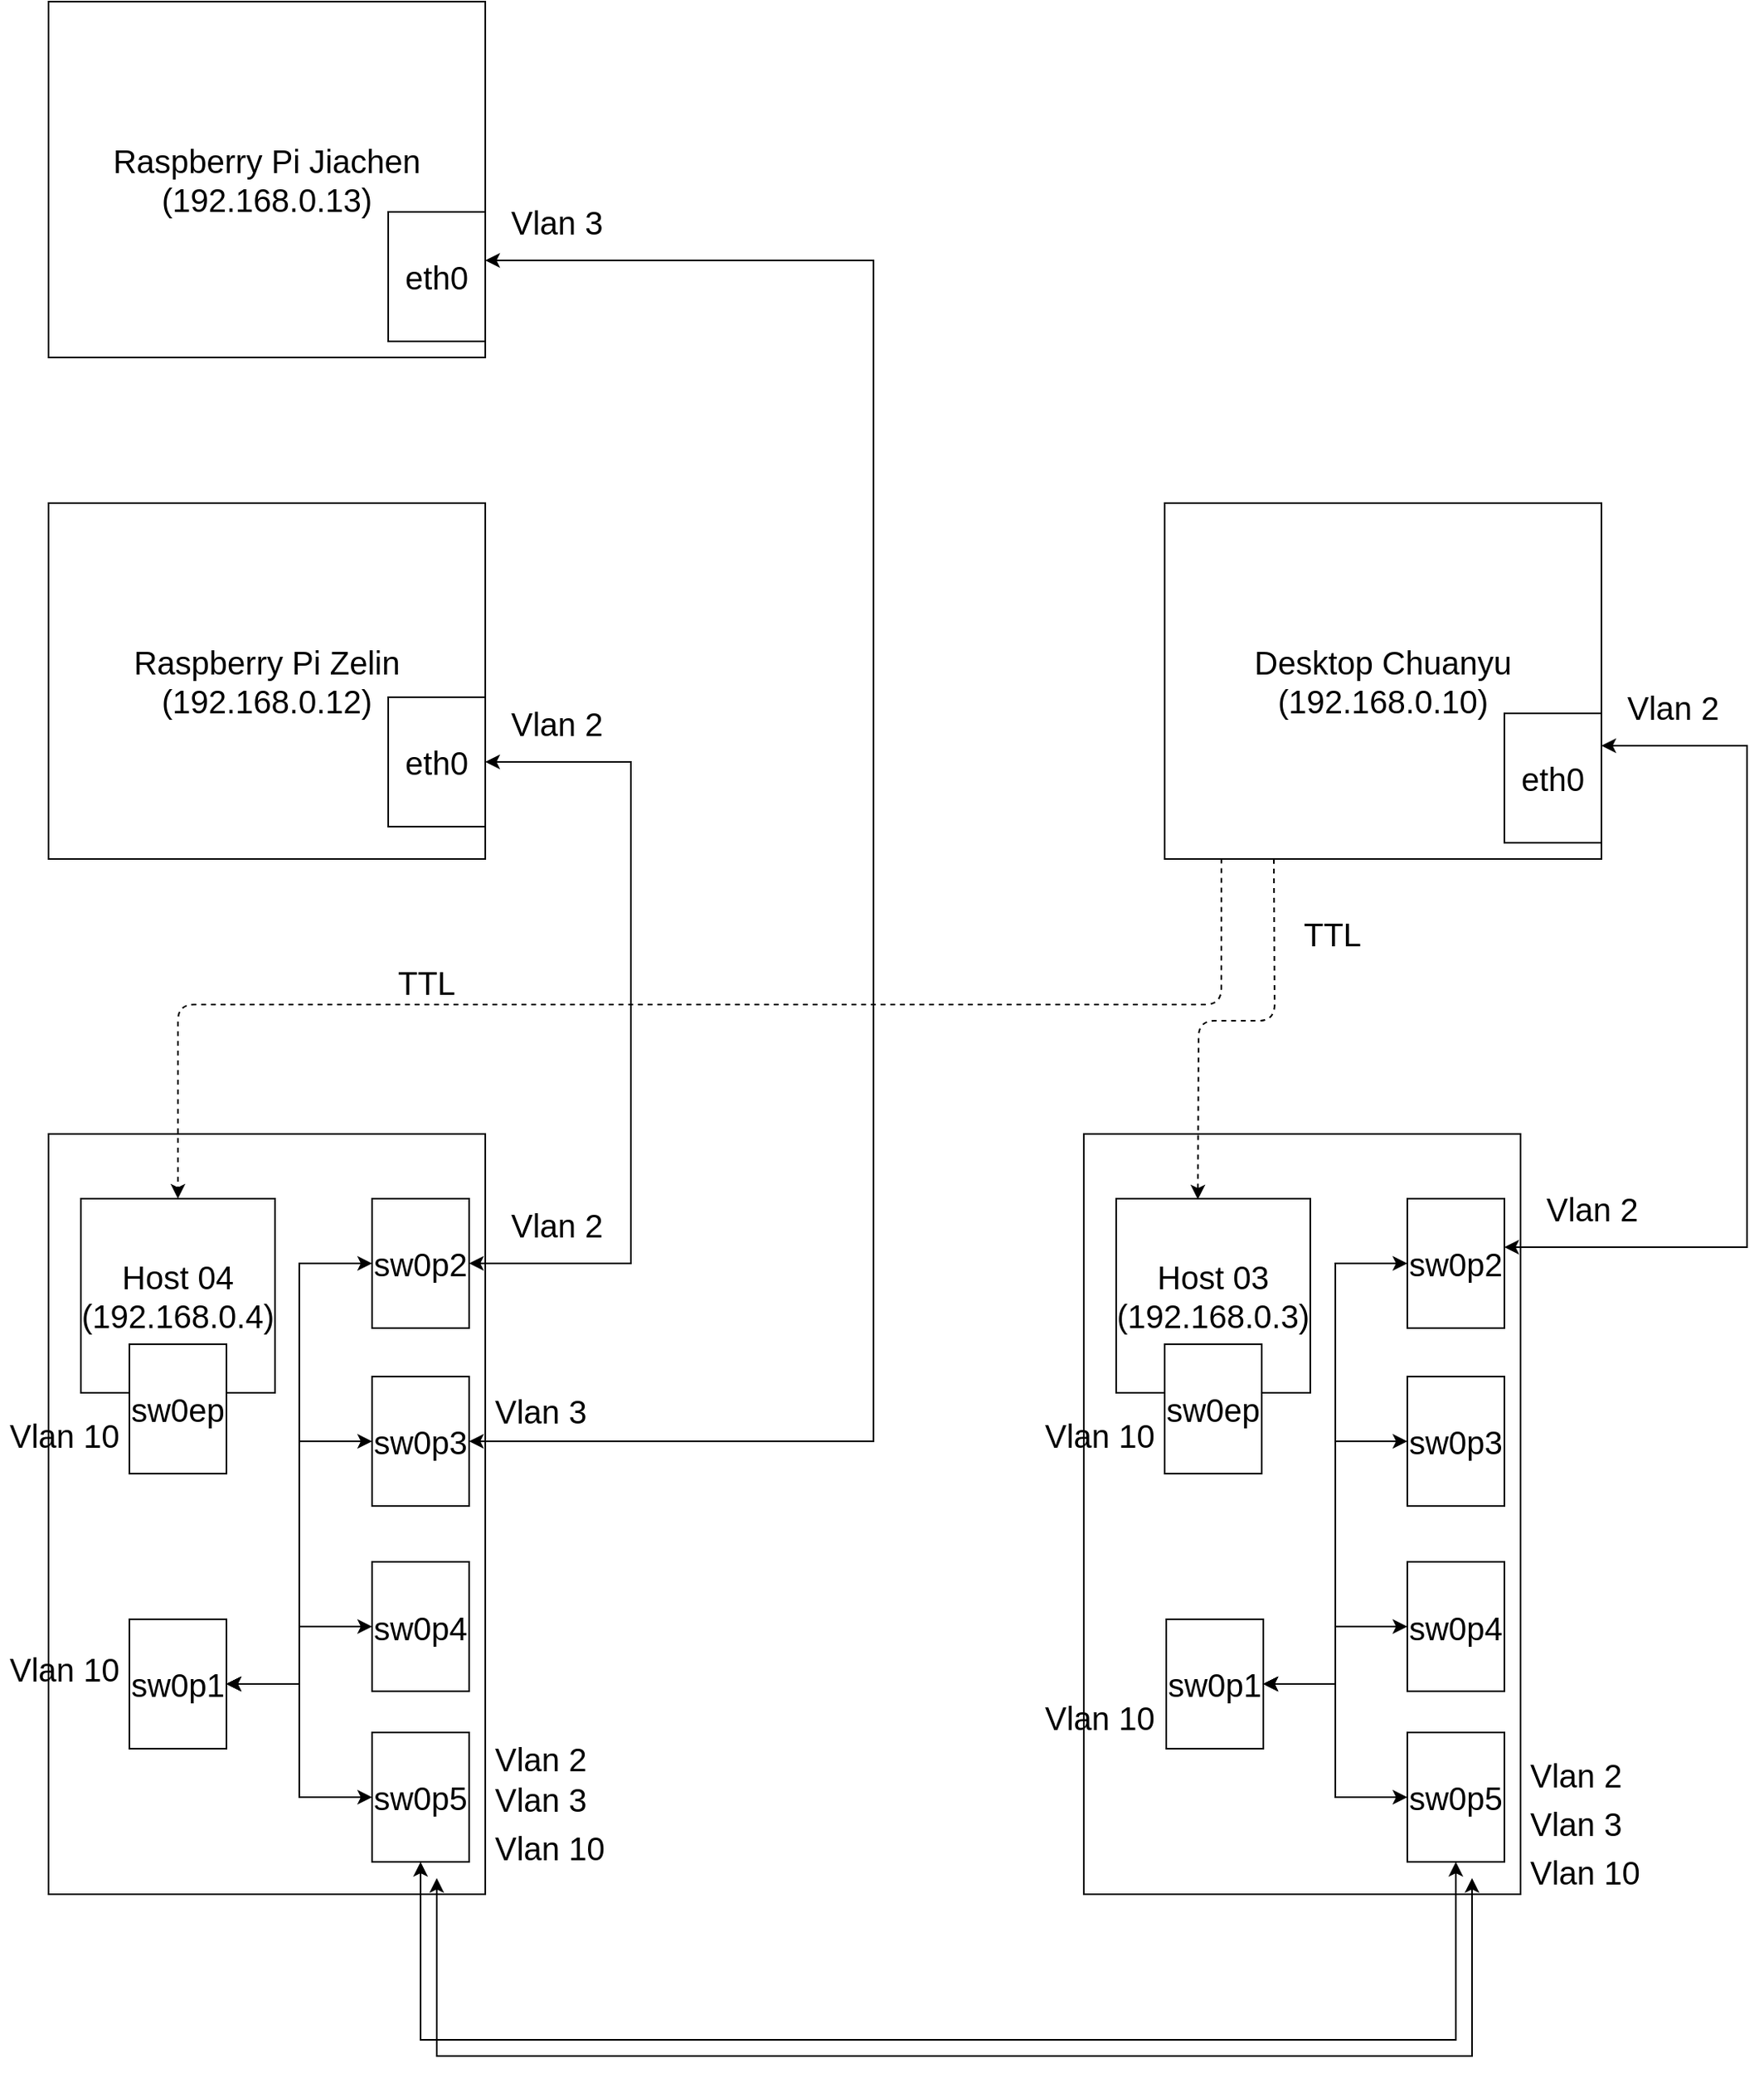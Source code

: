 <mxfile>
    <diagram id="-BH8OcxjieSGsIvLVNXB" name="Page-1">
        <mxGraphModel dx="1366" dy="3825" grid="1" gridSize="10" guides="1" tooltips="1" connect="1" arrows="1" fold="1" page="1" pageScale="1" pageWidth="827" pageHeight="1169" math="0" shadow="0">
            <root>
                <mxCell id="0"/>
                <mxCell id="1" parent="0"/>
                <mxCell id="_wlg6yeGCy82qZjoEV7s-1" value="" style="rounded=0;whiteSpace=wrap;html=1;" parent="1" vertex="1">
                    <mxGeometry x="70" y="280" width="270" height="470" as="geometry"/>
                </mxCell>
                <mxCell id="_wlg6yeGCy82qZjoEV7s-4" value="Host 04&lt;br&gt;(192.168.0.4)" style="whiteSpace=wrap;html=1;aspect=fixed;fontSize=20;" parent="1" vertex="1">
                    <mxGeometry x="90" y="320" width="120" height="120" as="geometry"/>
                </mxCell>
                <mxCell id="_wlg6yeGCy82qZjoEV7s-5" value="sw0p2" style="rounded=0;whiteSpace=wrap;html=1;fontSize=20;" parent="1" vertex="1">
                    <mxGeometry x="270" y="320" width="60" height="80" as="geometry"/>
                </mxCell>
                <mxCell id="_wlg6yeGCy82qZjoEV7s-6" value="sw0p3" style="rounded=0;whiteSpace=wrap;html=1;fontSize=20;" parent="1" vertex="1">
                    <mxGeometry x="270" y="430" width="60" height="80" as="geometry"/>
                </mxCell>
                <mxCell id="_wlg6yeGCy82qZjoEV7s-7" value="sw0p4" style="rounded=0;whiteSpace=wrap;html=1;fontSize=20;" parent="1" vertex="1">
                    <mxGeometry x="270" y="544.5" width="60" height="80" as="geometry"/>
                </mxCell>
                <mxCell id="_wlg6yeGCy82qZjoEV7s-8" value="&lt;span&gt;sw0p5&lt;/span&gt;" style="rounded=0;whiteSpace=wrap;html=1;fontSize=20;" parent="1" vertex="1">
                    <mxGeometry x="270" y="650" width="60" height="80" as="geometry"/>
                </mxCell>
                <mxCell id="_wlg6yeGCy82qZjoEV7s-9" value="sw0ep" style="rounded=0;whiteSpace=wrap;html=1;fontSize=20;" parent="1" vertex="1">
                    <mxGeometry x="120" y="410" width="60" height="80" as="geometry"/>
                </mxCell>
                <mxCell id="_wlg6yeGCy82qZjoEV7s-16" style="edgeStyle=orthogonalEdgeStyle;rounded=0;orthogonalLoop=1;jettySize=auto;html=1;entryX=0;entryY=0.5;entryDx=0;entryDy=0;fontSize=20;startArrow=classic;startFill=1;" parent="1" source="_wlg6yeGCy82qZjoEV7s-11" target="_wlg6yeGCy82qZjoEV7s-7" edge="1">
                    <mxGeometry relative="1" as="geometry"/>
                </mxCell>
                <mxCell id="_wlg6yeGCy82qZjoEV7s-17" style="edgeStyle=orthogonalEdgeStyle;rounded=0;orthogonalLoop=1;jettySize=auto;html=1;entryX=0;entryY=0.5;entryDx=0;entryDy=0;fontSize=20;startArrow=classic;startFill=1;" parent="1" source="_wlg6yeGCy82qZjoEV7s-11" target="_wlg6yeGCy82qZjoEV7s-6" edge="1">
                    <mxGeometry relative="1" as="geometry"/>
                </mxCell>
                <mxCell id="_wlg6yeGCy82qZjoEV7s-18" style="edgeStyle=orthogonalEdgeStyle;rounded=0;orthogonalLoop=1;jettySize=auto;html=1;entryX=0;entryY=0.5;entryDx=0;entryDy=0;fontSize=20;startArrow=classic;startFill=1;" parent="1" source="_wlg6yeGCy82qZjoEV7s-11" target="_wlg6yeGCy82qZjoEV7s-5" edge="1">
                    <mxGeometry relative="1" as="geometry"/>
                </mxCell>
                <mxCell id="p7_vZT_z20xoLqCwWWB2-5" style="edgeStyle=orthogonalEdgeStyle;rounded=0;orthogonalLoop=1;jettySize=auto;html=1;entryX=0;entryY=0.5;entryDx=0;entryDy=0;startArrow=classic;startFill=1;strokeColor=#000000;" parent="1" source="_wlg6yeGCy82qZjoEV7s-11" target="_wlg6yeGCy82qZjoEV7s-8" edge="1">
                    <mxGeometry relative="1" as="geometry"/>
                </mxCell>
                <mxCell id="_wlg6yeGCy82qZjoEV7s-11" value="&lt;span&gt;sw0p1&lt;/span&gt;" style="rounded=0;whiteSpace=wrap;html=1;fontSize=20;" parent="1" vertex="1">
                    <mxGeometry x="120" y="580" width="60" height="80" as="geometry"/>
                </mxCell>
                <mxCell id="_wlg6yeGCy82qZjoEV7s-50" value="" style="rounded=0;whiteSpace=wrap;html=1;" parent="1" vertex="1">
                    <mxGeometry x="710" y="280" width="270" height="470" as="geometry"/>
                </mxCell>
                <mxCell id="_wlg6yeGCy82qZjoEV7s-51" value="Host 03&lt;br&gt;(192.168.0.3)" style="whiteSpace=wrap;html=1;aspect=fixed;fontSize=20;" parent="1" vertex="1">
                    <mxGeometry x="730" y="320" width="120" height="120" as="geometry"/>
                </mxCell>
                <mxCell id="_wlg6yeGCy82qZjoEV7s-52" value="sw0p2" style="rounded=0;whiteSpace=wrap;html=1;fontSize=20;" parent="1" vertex="1">
                    <mxGeometry x="910" y="320" width="60" height="80" as="geometry"/>
                </mxCell>
                <mxCell id="_wlg6yeGCy82qZjoEV7s-53" value="sw0p3" style="rounded=0;whiteSpace=wrap;html=1;fontSize=20;" parent="1" vertex="1">
                    <mxGeometry x="910" y="430" width="60" height="80" as="geometry"/>
                </mxCell>
                <mxCell id="_wlg6yeGCy82qZjoEV7s-54" value="sw0p4" style="rounded=0;whiteSpace=wrap;html=1;fontSize=20;" parent="1" vertex="1">
                    <mxGeometry x="910" y="544.5" width="60" height="80" as="geometry"/>
                </mxCell>
                <mxCell id="_wlg6yeGCy82qZjoEV7s-55" value="sw0p5" style="rounded=0;whiteSpace=wrap;html=1;fontSize=20;" parent="1" vertex="1">
                    <mxGeometry x="910" y="650" width="60" height="80" as="geometry"/>
                </mxCell>
                <mxCell id="_wlg6yeGCy82qZjoEV7s-57" value="sw0ep" style="rounded=0;whiteSpace=wrap;html=1;fontSize=20;" parent="1" vertex="1">
                    <mxGeometry x="760" y="410" width="60" height="80" as="geometry"/>
                </mxCell>
                <mxCell id="_wlg6yeGCy82qZjoEV7s-59" style="edgeStyle=orthogonalEdgeStyle;rounded=0;orthogonalLoop=1;jettySize=auto;html=1;entryX=0;entryY=0.5;entryDx=0;entryDy=0;fontSize=20;startArrow=classic;startFill=1;strokeColor=#000000;" parent="1" source="_wlg6yeGCy82qZjoEV7s-62" target="_wlg6yeGCy82qZjoEV7s-54" edge="1">
                    <mxGeometry relative="1" as="geometry"/>
                </mxCell>
                <mxCell id="_wlg6yeGCy82qZjoEV7s-60" style="edgeStyle=orthogonalEdgeStyle;rounded=0;orthogonalLoop=1;jettySize=auto;html=1;entryX=0;entryY=0.5;entryDx=0;entryDy=0;fontSize=20;startArrow=classic;startFill=1;" parent="1" source="_wlg6yeGCy82qZjoEV7s-62" target="_wlg6yeGCy82qZjoEV7s-53" edge="1">
                    <mxGeometry relative="1" as="geometry"/>
                </mxCell>
                <mxCell id="_wlg6yeGCy82qZjoEV7s-61" style="edgeStyle=orthogonalEdgeStyle;rounded=0;orthogonalLoop=1;jettySize=auto;html=1;entryX=0;entryY=0.5;entryDx=0;entryDy=0;fontSize=20;startArrow=classic;startFill=1;" parent="1" source="_wlg6yeGCy82qZjoEV7s-62" target="_wlg6yeGCy82qZjoEV7s-52" edge="1">
                    <mxGeometry relative="1" as="geometry"/>
                </mxCell>
                <mxCell id="p7_vZT_z20xoLqCwWWB2-7" style="edgeStyle=orthogonalEdgeStyle;rounded=0;orthogonalLoop=1;jettySize=auto;html=1;entryX=0;entryY=0.5;entryDx=0;entryDy=0;startArrow=classic;startFill=1;strokeColor=#000000;" parent="1" source="_wlg6yeGCy82qZjoEV7s-62" target="_wlg6yeGCy82qZjoEV7s-55" edge="1">
                    <mxGeometry relative="1" as="geometry"/>
                </mxCell>
                <mxCell id="_wlg6yeGCy82qZjoEV7s-62" value="&lt;span&gt;sw0p1&lt;/span&gt;" style="rounded=0;whiteSpace=wrap;html=1;fontSize=20;" parent="1" vertex="1">
                    <mxGeometry x="761" y="580" width="60" height="80" as="geometry"/>
                </mxCell>
                <mxCell id="_wlg6yeGCy82qZjoEV7s-69" style="edgeStyle=orthogonalEdgeStyle;rounded=0;orthogonalLoop=1;jettySize=auto;html=1;fontSize=20;startArrow=classic;startFill=1;entryX=1;entryY=0.5;entryDx=0;entryDy=0;" parent="1" source="_wlg6yeGCy82qZjoEV7s-67" target="_wlg6yeGCy82qZjoEV7s-5" edge="1">
                    <mxGeometry relative="1" as="geometry">
                        <Array as="points">
                            <mxPoint x="430" y="50"/>
                            <mxPoint x="430" y="360"/>
                        </Array>
                    </mxGeometry>
                </mxCell>
                <mxCell id="6" style="edgeStyle=none;html=1;entryX=0.5;entryY=0;entryDx=0;entryDy=0;exitX=0.13;exitY=0.999;exitDx=0;exitDy=0;exitPerimeter=0;dashed=1;" parent="1" source="410AewlM3kjC0YQQjY2p-10" target="_wlg6yeGCy82qZjoEV7s-4" edge="1">
                    <mxGeometry relative="1" as="geometry">
                        <Array as="points">
                            <mxPoint x="795" y="200"/>
                            <mxPoint x="150" y="200"/>
                        </Array>
                    </mxGeometry>
                </mxCell>
                <mxCell id="7" style="edgeStyle=none;html=1;entryX=0.421;entryY=0.004;entryDx=0;entryDy=0;entryPerimeter=0;dashed=1;exitX=0.25;exitY=1;exitDx=0;exitDy=0;" parent="1" source="410AewlM3kjC0YQQjY2p-10" target="_wlg6yeGCy82qZjoEV7s-51" edge="1">
                    <mxGeometry relative="1" as="geometry">
                        <Array as="points">
                            <mxPoint x="828" y="210"/>
                            <mxPoint x="781" y="210"/>
                        </Array>
                    </mxGeometry>
                </mxCell>
                <mxCell id="_wlg6yeGCy82qZjoEV7s-67" value="Raspberry Pi Zelin&lt;br&gt;(192.168.0.12)" style="rounded=0;whiteSpace=wrap;html=1;fontSize=20;" parent="1" vertex="1">
                    <mxGeometry x="70" y="-110" width="270" height="220" as="geometry"/>
                </mxCell>
                <mxCell id="410AewlM3kjC0YQQjY2p-2" style="edgeStyle=orthogonalEdgeStyle;rounded=0;orthogonalLoop=1;jettySize=auto;html=1;entryX=1;entryY=0.5;entryDx=0;entryDy=0;startArrow=classic;startFill=1;" parent="1" source="_wlg6yeGCy82qZjoEV7s-68" target="_wlg6yeGCy82qZjoEV7s-6" edge="1">
                    <mxGeometry relative="1" as="geometry">
                        <Array as="points">
                            <mxPoint x="580" y="-260"/>
                            <mxPoint x="580" y="470"/>
                        </Array>
                    </mxGeometry>
                </mxCell>
                <mxCell id="_wlg6yeGCy82qZjoEV7s-68" value="Raspberry Pi Jiachen&lt;br&gt;(192.168.0.13)" style="rounded=0;whiteSpace=wrap;html=1;fontSize=20;" parent="1" vertex="1">
                    <mxGeometry x="70" y="-420" width="270" height="220" as="geometry"/>
                </mxCell>
                <mxCell id="_wlg6yeGCy82qZjoEV7s-75" value="Vlan 2" style="text;strokeColor=none;fillColor=none;align=left;verticalAlign=middle;spacingLeft=4;spacingRight=4;overflow=hidden;points=[[0,0.5],[1,0.5]];portConstraint=eastwest;rotatable=0;fontSize=20;" parent="1" vertex="1">
                    <mxGeometry x="350" y="10" width="80" height="30" as="geometry"/>
                </mxCell>
                <mxCell id="p7_vZT_z20xoLqCwWWB2-2" style="edgeStyle=orthogonalEdgeStyle;rounded=0;orthogonalLoop=1;jettySize=auto;html=1;entryX=0.5;entryY=1;entryDx=0;entryDy=0;startArrow=classic;startFill=1;" parent="1" source="_wlg6yeGCy82qZjoEV7s-8" target="_wlg6yeGCy82qZjoEV7s-55" edge="1">
                    <mxGeometry relative="1" as="geometry">
                        <Array as="points">
                            <mxPoint x="300" y="840"/>
                            <mxPoint x="940" y="840"/>
                        </Array>
                    </mxGeometry>
                </mxCell>
                <mxCell id="410AewlM3kjC0YQQjY2p-3" value="Vlan 3" style="text;strokeColor=none;fillColor=none;align=left;verticalAlign=middle;spacingLeft=4;spacingRight=4;overflow=hidden;points=[[0,0.5],[1,0.5]];portConstraint=eastwest;rotatable=0;fontSize=20;" parent="1" vertex="1">
                    <mxGeometry x="350" y="-300" width="80" height="30" as="geometry"/>
                </mxCell>
                <mxCell id="410AewlM3kjC0YQQjY2p-4" value="eth0" style="rounded=0;whiteSpace=wrap;html=1;fontSize=20;" parent="1" vertex="1">
                    <mxGeometry x="280" y="-290" width="60" height="80" as="geometry"/>
                </mxCell>
                <mxCell id="410AewlM3kjC0YQQjY2p-5" value="eth0" style="rounded=0;whiteSpace=wrap;html=1;fontSize=20;" parent="1" vertex="1">
                    <mxGeometry x="280" y="10" width="60" height="80" as="geometry"/>
                </mxCell>
                <mxCell id="410AewlM3kjC0YQQjY2p-6" value="Vlan 3" style="text;strokeColor=none;fillColor=none;align=left;verticalAlign=middle;spacingLeft=4;spacingRight=4;overflow=hidden;points=[[0,0.5],[1,0.5]];portConstraint=eastwest;rotatable=0;fontSize=20;" parent="1" vertex="1">
                    <mxGeometry x="340" y="435" width="80" height="30" as="geometry"/>
                </mxCell>
                <mxCell id="410AewlM3kjC0YQQjY2p-7" value="Vlan 2" style="text;strokeColor=none;fillColor=none;align=left;verticalAlign=middle;spacingLeft=4;spacingRight=4;overflow=hidden;points=[[0,0.5],[1,0.5]];portConstraint=eastwest;rotatable=0;fontSize=20;" parent="1" vertex="1">
                    <mxGeometry x="350" y="320" width="80" height="30" as="geometry"/>
                </mxCell>
                <mxCell id="410AewlM3kjC0YQQjY2p-10" value="Desktop Chuanyu&lt;br&gt;(192.168.0.10)" style="rounded=0;whiteSpace=wrap;html=1;fontSize=20;" parent="1" vertex="1">
                    <mxGeometry x="760" y="-110" width="270" height="220" as="geometry"/>
                </mxCell>
                <mxCell id="410AewlM3kjC0YQQjY2p-11" value="eth0" style="rounded=0;whiteSpace=wrap;html=1;fontSize=20;" parent="1" vertex="1">
                    <mxGeometry x="970" y="20" width="60" height="80" as="geometry"/>
                </mxCell>
                <mxCell id="410AewlM3kjC0YQQjY2p-12" style="edgeStyle=orthogonalEdgeStyle;rounded=0;orthogonalLoop=1;jettySize=auto;html=1;fontSize=20;startArrow=classic;startFill=1;entryX=1;entryY=0.375;entryDx=0;entryDy=0;entryPerimeter=0;" parent="1" target="_wlg6yeGCy82qZjoEV7s-52" edge="1">
                    <mxGeometry relative="1" as="geometry">
                        <Array as="points">
                            <mxPoint x="1120" y="40"/>
                            <mxPoint x="1120" y="350"/>
                        </Array>
                        <mxPoint x="1030" y="40" as="sourcePoint"/>
                        <mxPoint x="1020" y="350" as="targetPoint"/>
                    </mxGeometry>
                </mxCell>
                <mxCell id="410AewlM3kjC0YQQjY2p-15" value="Vlan 2" style="text;strokeColor=none;fillColor=none;align=left;verticalAlign=middle;spacingLeft=4;spacingRight=4;overflow=hidden;points=[[0,0.5],[1,0.5]];portConstraint=eastwest;rotatable=0;fontSize=20;" parent="1" vertex="1">
                    <mxGeometry x="1040" width="80" height="30" as="geometry"/>
                </mxCell>
                <mxCell id="410AewlM3kjC0YQQjY2p-16" value="Vlan 2" style="text;strokeColor=none;fillColor=none;align=left;verticalAlign=middle;spacingLeft=4;spacingRight=4;overflow=hidden;points=[[0,0.5],[1,0.5]];portConstraint=eastwest;rotatable=0;fontSize=20;" parent="1" vertex="1">
                    <mxGeometry x="990" y="310" width="80" height="30" as="geometry"/>
                </mxCell>
                <mxCell id="410AewlM3kjC0YQQjY2p-22" style="edgeStyle=orthogonalEdgeStyle;rounded=0;orthogonalLoop=1;jettySize=auto;html=1;entryX=0.5;entryY=1;entryDx=0;entryDy=0;startArrow=classic;startFill=1;" parent="1" edge="1">
                    <mxGeometry relative="1" as="geometry">
                        <Array as="points">
                            <mxPoint x="310" y="850"/>
                            <mxPoint x="950" y="850"/>
                        </Array>
                        <mxPoint x="310" y="740" as="sourcePoint"/>
                        <mxPoint x="950" y="740" as="targetPoint"/>
                    </mxGeometry>
                </mxCell>
                <mxCell id="410AewlM3kjC0YQQjY2p-24" value="Vlan 2" style="text;strokeColor=none;fillColor=none;align=left;verticalAlign=middle;spacingLeft=4;spacingRight=4;overflow=hidden;points=[[0,0.5],[1,0.5]];portConstraint=eastwest;rotatable=0;fontSize=20;" parent="1" vertex="1">
                    <mxGeometry x="980" y="660" width="80" height="30" as="geometry"/>
                </mxCell>
                <mxCell id="410AewlM3kjC0YQQjY2p-25" value="Vlan 3" style="text;strokeColor=none;fillColor=none;align=left;verticalAlign=middle;spacingLeft=4;spacingRight=4;overflow=hidden;points=[[0,0.5],[1,0.5]];portConstraint=eastwest;rotatable=0;fontSize=20;" parent="1" vertex="1">
                    <mxGeometry x="980" y="690" width="80" height="30" as="geometry"/>
                </mxCell>
                <mxCell id="410AewlM3kjC0YQQjY2p-28" value="Vlan 3" style="text;strokeColor=none;fillColor=none;align=left;verticalAlign=middle;spacingLeft=4;spacingRight=4;overflow=hidden;points=[[0,0.5],[1,0.5]];portConstraint=eastwest;rotatable=0;fontSize=20;" parent="1" vertex="1">
                    <mxGeometry x="340" y="675" width="80" height="30" as="geometry"/>
                </mxCell>
                <mxCell id="410AewlM3kjC0YQQjY2p-29" value="Vlan 2" style="text;strokeColor=none;fillColor=none;align=left;verticalAlign=middle;spacingLeft=4;spacingRight=4;overflow=hidden;points=[[0,0.5],[1,0.5]];portConstraint=eastwest;rotatable=0;fontSize=20;" parent="1" vertex="1">
                    <mxGeometry x="340" y="650" width="80" height="30" as="geometry"/>
                </mxCell>
                <mxCell id="410AewlM3kjC0YQQjY2p-31" value="Vlan 10" style="text;strokeColor=none;fillColor=none;align=left;verticalAlign=middle;spacingLeft=4;spacingRight=4;overflow=hidden;points=[[0,0.5],[1,0.5]];portConstraint=eastwest;rotatable=0;fontSize=20;" parent="1" vertex="1">
                    <mxGeometry x="40" y="450" width="80" height="30" as="geometry"/>
                </mxCell>
                <mxCell id="410AewlM3kjC0YQQjY2p-32" value="Vlan 10" style="text;strokeColor=none;fillColor=none;align=left;verticalAlign=middle;spacingLeft=4;spacingRight=4;overflow=hidden;points=[[0,0.5],[1,0.5]];portConstraint=eastwest;rotatable=0;fontSize=20;" parent="1" vertex="1">
                    <mxGeometry x="40" y="594.5" width="80" height="30" as="geometry"/>
                </mxCell>
                <mxCell id="410AewlM3kjC0YQQjY2p-33" value="Vlan 10" style="text;strokeColor=none;fillColor=none;align=left;verticalAlign=middle;spacingLeft=4;spacingRight=4;overflow=hidden;points=[[0,0.5],[1,0.5]];portConstraint=eastwest;rotatable=0;fontSize=20;" parent="1" vertex="1">
                    <mxGeometry x="680" y="624.5" width="80" height="30" as="geometry"/>
                </mxCell>
                <mxCell id="410AewlM3kjC0YQQjY2p-34" value="Vlan 10" style="text;strokeColor=none;fillColor=none;align=left;verticalAlign=middle;spacingLeft=4;spacingRight=4;overflow=hidden;points=[[0,0.5],[1,0.5]];portConstraint=eastwest;rotatable=0;fontSize=20;" parent="1" vertex="1">
                    <mxGeometry x="680" y="450" width="80" height="30" as="geometry"/>
                </mxCell>
                <mxCell id="3" value="Vlan 10" style="text;strokeColor=none;fillColor=none;align=left;verticalAlign=middle;spacingLeft=4;spacingRight=4;overflow=hidden;points=[[0,0.5],[1,0.5]];portConstraint=eastwest;rotatable=0;fontSize=20;" parent="1" vertex="1">
                    <mxGeometry x="340" y="705" width="80" height="30" as="geometry"/>
                </mxCell>
                <mxCell id="5" value="Vlan 10" style="text;strokeColor=none;fillColor=none;align=left;verticalAlign=middle;spacingLeft=4;spacingRight=4;overflow=hidden;points=[[0,0.5],[1,0.5]];portConstraint=eastwest;rotatable=0;fontSize=20;" parent="1" vertex="1">
                    <mxGeometry x="980" y="720" width="80" height="30" as="geometry"/>
                </mxCell>
                <mxCell id="8" value="TTL" style="text;strokeColor=none;fillColor=none;align=left;verticalAlign=middle;spacingLeft=4;spacingRight=4;overflow=hidden;points=[[0,0.5],[1,0.5]];portConstraint=eastwest;rotatable=0;fontSize=20;" parent="1" vertex="1">
                    <mxGeometry x="840" y="140" width="80" height="30" as="geometry"/>
                </mxCell>
                <mxCell id="9" value="TTL" style="text;strokeColor=none;fillColor=none;align=left;verticalAlign=middle;spacingLeft=4;spacingRight=4;overflow=hidden;points=[[0,0.5],[1,0.5]];portConstraint=eastwest;rotatable=0;fontSize=20;" parent="1" vertex="1">
                    <mxGeometry x="280" y="170" width="80" height="30" as="geometry"/>
                </mxCell>
            </root>
        </mxGraphModel>
    </diagram>
</mxfile>
